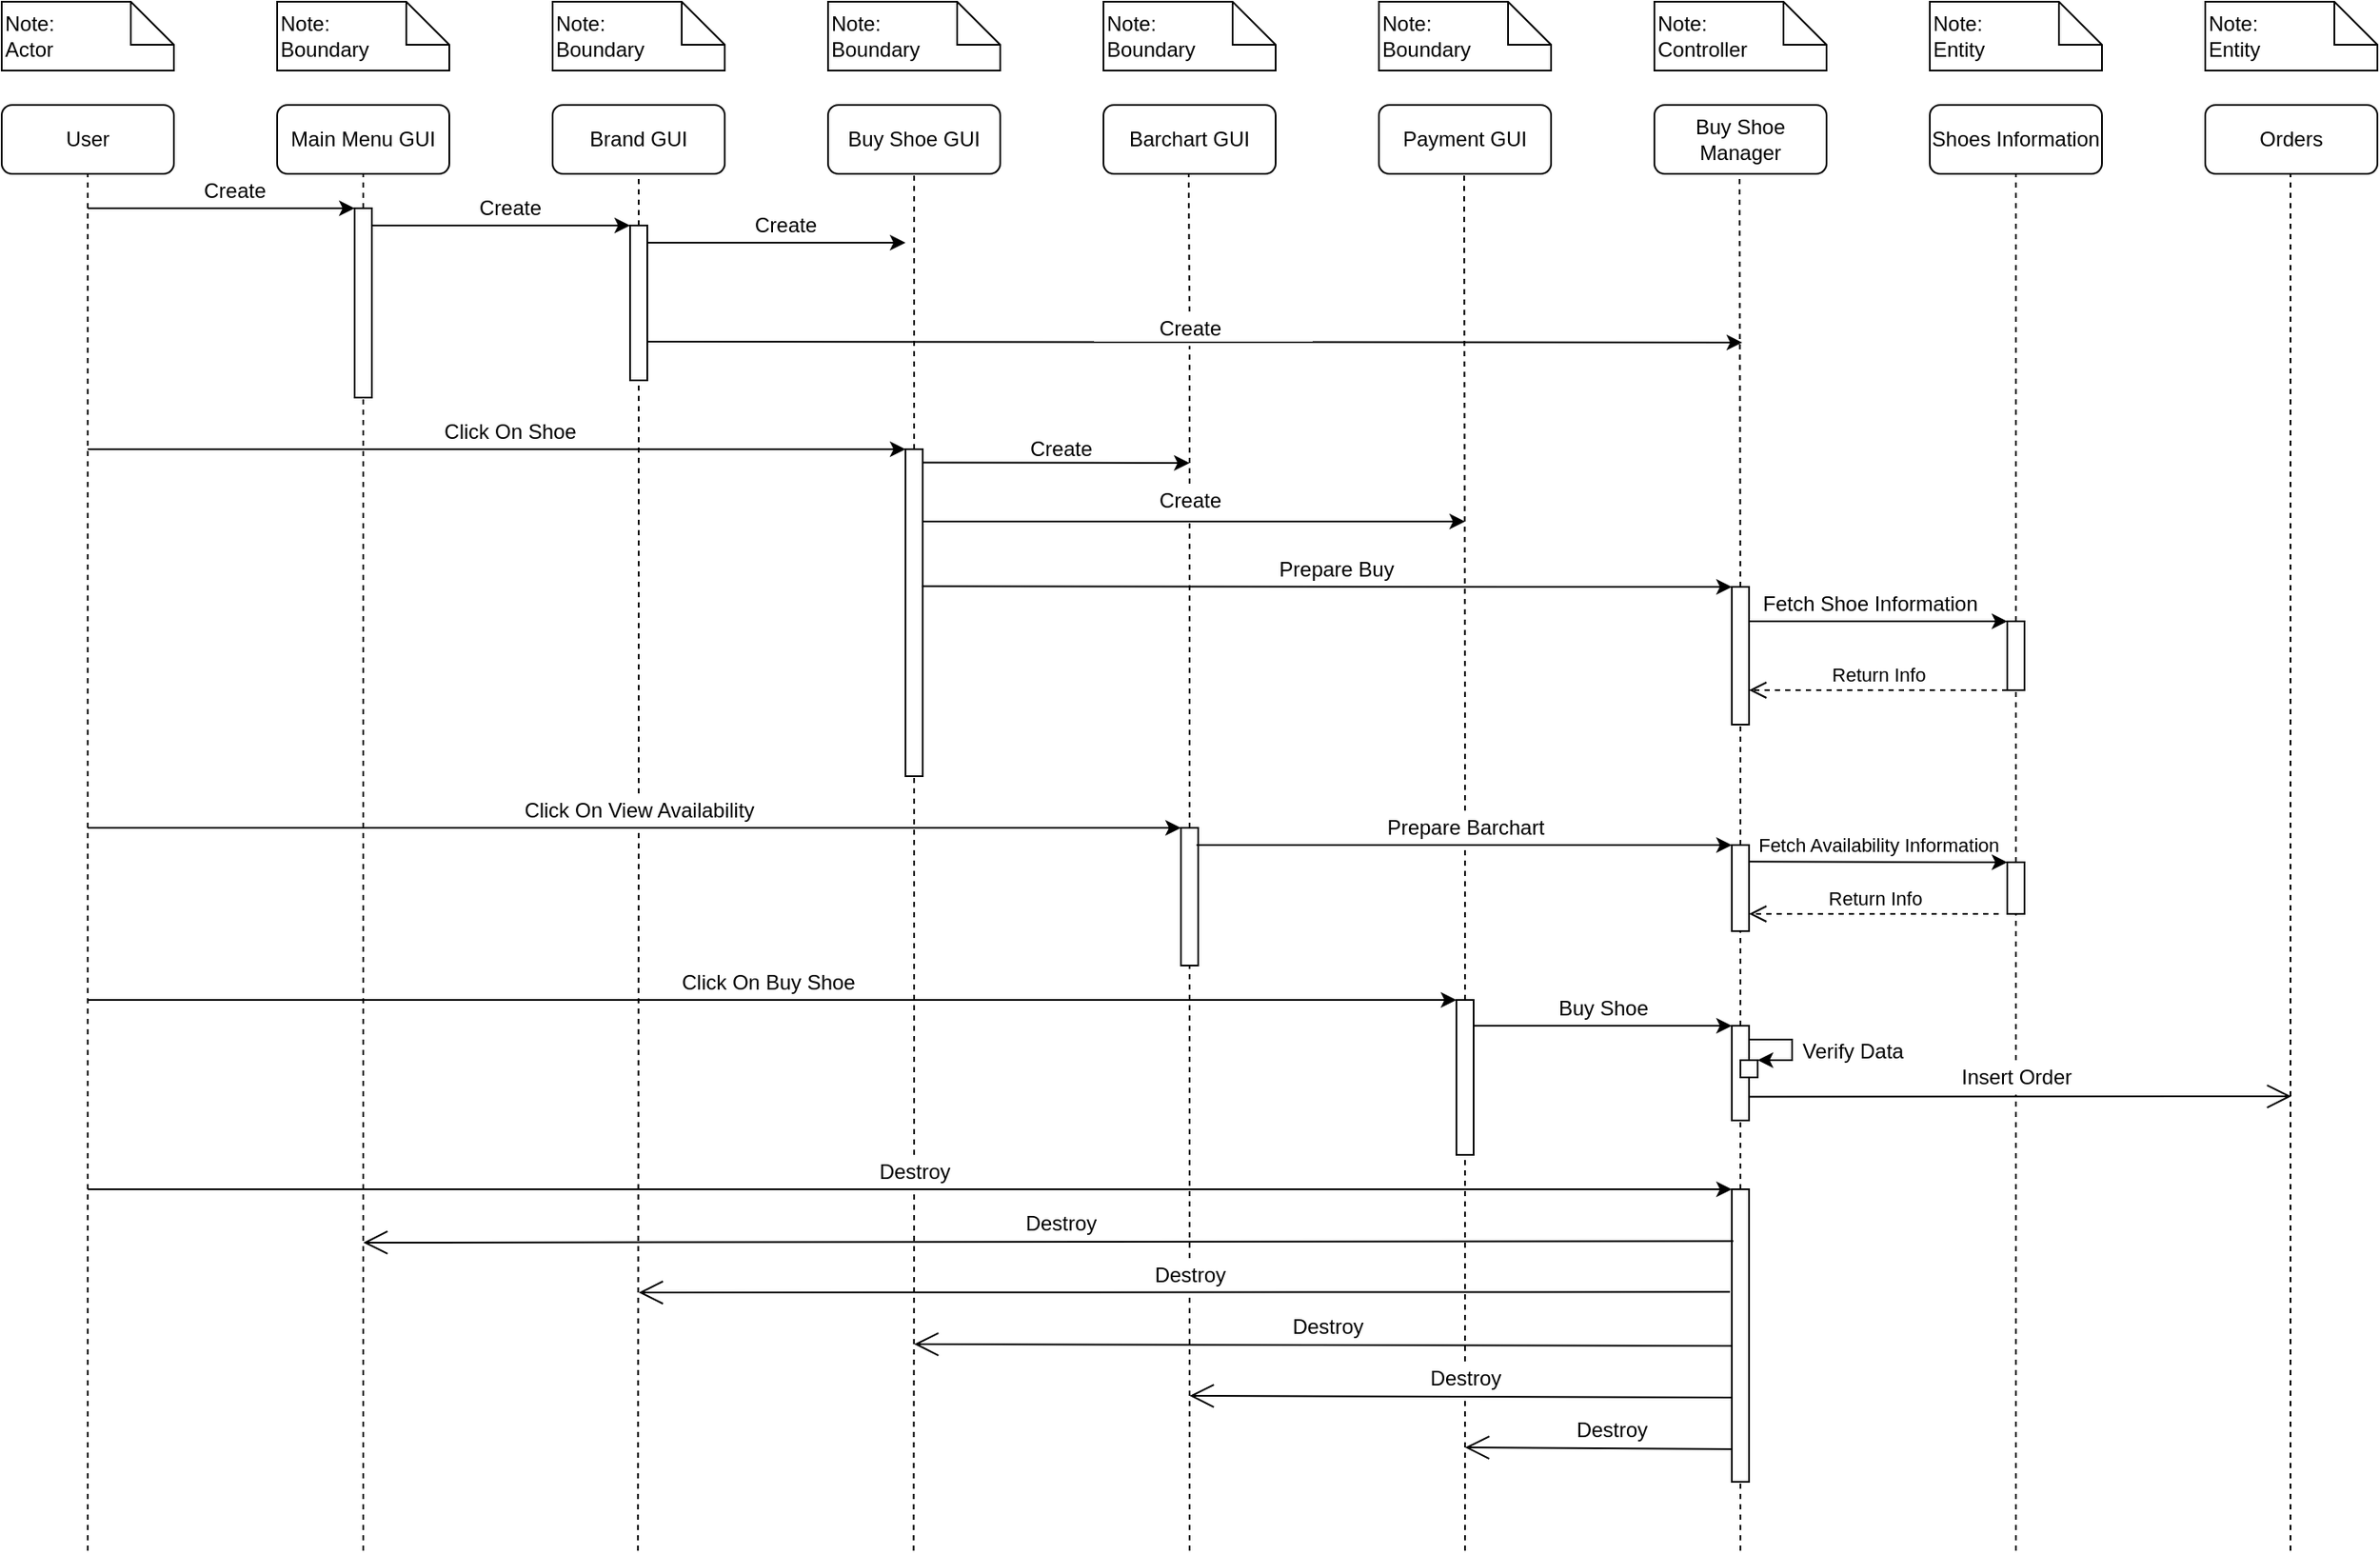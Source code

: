 <mxfile version="13.9.9" type="device"><diagram id="f0jkTLc7DL1tWcBTImbe" name="Pagina-1"><mxGraphModel dx="1086" dy="626" grid="1" gridSize="10" guides="1" tooltips="1" connect="1" arrows="1" fold="1" page="1" pageScale="1" pageWidth="827" pageHeight="1169" math="0" shadow="0"><root><mxCell id="0"/><mxCell id="1" parent="0"/><mxCell id="nC6WiTaF_yCz1gAFBZZ4-1" value="Note:&lt;br&gt;Actor" style="shape=note2;boundedLbl=1;whiteSpace=wrap;html=1;size=25;verticalAlign=middle;align=left;" parent="1" vertex="1"><mxGeometry x="40" y="20" width="100" height="40" as="geometry"/></mxCell><mxCell id="nC6WiTaF_yCz1gAFBZZ4-2" value="User" style="rounded=1;whiteSpace=wrap;html=1;align=center;" parent="1" vertex="1"><mxGeometry x="40" y="80" width="100" height="40" as="geometry"/></mxCell><mxCell id="nC6WiTaF_yCz1gAFBZZ4-3" value="Note:&lt;br&gt;Boundary" style="shape=note2;boundedLbl=1;whiteSpace=wrap;html=1;size=25;verticalAlign=middle;align=left;" parent="1" vertex="1"><mxGeometry x="200" y="20" width="100" height="40" as="geometry"/></mxCell><mxCell id="nC6WiTaF_yCz1gAFBZZ4-4" value="Main Menu GUI" style="rounded=1;whiteSpace=wrap;html=1;align=center;" parent="1" vertex="1"><mxGeometry x="200" y="80" width="100" height="40" as="geometry"/></mxCell><mxCell id="nC6WiTaF_yCz1gAFBZZ4-5" value="Note:&lt;br&gt;Boundary" style="shape=note2;boundedLbl=1;whiteSpace=wrap;html=1;size=25;verticalAlign=middle;align=left;" parent="1" vertex="1"><mxGeometry x="360" y="20" width="100" height="40" as="geometry"/></mxCell><mxCell id="nC6WiTaF_yCz1gAFBZZ4-6" value="Brand GUI" style="rounded=1;whiteSpace=wrap;html=1;align=center;" parent="1" vertex="1"><mxGeometry x="360" y="80" width="100" height="40" as="geometry"/></mxCell><mxCell id="nC6WiTaF_yCz1gAFBZZ4-7" value="Note:&lt;br&gt;Boundary" style="shape=note2;boundedLbl=1;whiteSpace=wrap;html=1;size=25;verticalAlign=middle;align=left;" parent="1" vertex="1"><mxGeometry x="520" y="20" width="100" height="40" as="geometry"/></mxCell><mxCell id="nC6WiTaF_yCz1gAFBZZ4-8" value="Buy Shoe GUI" style="rounded=1;whiteSpace=wrap;html=1;align=center;" parent="1" vertex="1"><mxGeometry x="520" y="80" width="100" height="40" as="geometry"/></mxCell><mxCell id="nC6WiTaF_yCz1gAFBZZ4-12" value="Note:&lt;br&gt;Boundary" style="shape=note2;boundedLbl=1;whiteSpace=wrap;html=1;size=25;verticalAlign=middle;align=left;" parent="1" vertex="1"><mxGeometry x="680" y="20" width="100" height="40" as="geometry"/></mxCell><mxCell id="nC6WiTaF_yCz1gAFBZZ4-13" value="Barchart GUI" style="rounded=1;whiteSpace=wrap;html=1;align=center;" parent="1" vertex="1"><mxGeometry x="680" y="80" width="100" height="40" as="geometry"/></mxCell><mxCell id="nC6WiTaF_yCz1gAFBZZ4-14" value="Note:&lt;br&gt;Boundary" style="shape=note2;boundedLbl=1;whiteSpace=wrap;html=1;size=25;verticalAlign=middle;align=left;" parent="1" vertex="1"><mxGeometry x="840" y="20" width="100" height="40" as="geometry"/></mxCell><mxCell id="nC6WiTaF_yCz1gAFBZZ4-15" value="Payment GUI" style="rounded=1;whiteSpace=wrap;html=1;align=center;" parent="1" vertex="1"><mxGeometry x="840" y="80" width="100" height="40" as="geometry"/></mxCell><mxCell id="nC6WiTaF_yCz1gAFBZZ4-16" value="Note:&lt;br&gt;Controller" style="shape=note2;boundedLbl=1;whiteSpace=wrap;html=1;size=25;verticalAlign=middle;align=left;" parent="1" vertex="1"><mxGeometry x="1000" y="20" width="100" height="40" as="geometry"/></mxCell><mxCell id="nC6WiTaF_yCz1gAFBZZ4-17" value="Buy Shoe Manager" style="rounded=1;whiteSpace=wrap;html=1;align=center;" parent="1" vertex="1"><mxGeometry x="1000" y="80" width="100" height="40" as="geometry"/></mxCell><mxCell id="nC6WiTaF_yCz1gAFBZZ4-18" value="Note:&lt;br&gt;Entity" style="shape=note2;boundedLbl=1;whiteSpace=wrap;html=1;size=25;verticalAlign=middle;align=left;" parent="1" vertex="1"><mxGeometry x="1160" y="20" width="100" height="40" as="geometry"/></mxCell><mxCell id="nC6WiTaF_yCz1gAFBZZ4-19" value="Shoes Information" style="rounded=1;whiteSpace=wrap;html=1;align=center;" parent="1" vertex="1"><mxGeometry x="1160" y="80" width="100" height="40" as="geometry"/></mxCell><mxCell id="nC6WiTaF_yCz1gAFBZZ4-20" value="Note:&lt;br&gt;Entity" style="shape=note2;boundedLbl=1;whiteSpace=wrap;html=1;size=25;verticalAlign=middle;align=left;" parent="1" vertex="1"><mxGeometry x="1320" y="20" width="100" height="40" as="geometry"/></mxCell><mxCell id="nC6WiTaF_yCz1gAFBZZ4-21" value="Orders" style="rounded=1;whiteSpace=wrap;html=1;align=center;" parent="1" vertex="1"><mxGeometry x="1320" y="80" width="100" height="40" as="geometry"/></mxCell><mxCell id="nC6WiTaF_yCz1gAFBZZ4-22" value="" style="endArrow=none;dashed=1;html=1;entryX=0.5;entryY=1;entryDx=0;entryDy=0;" parent="1" target="nC6WiTaF_yCz1gAFBZZ4-2" edge="1"><mxGeometry width="50" height="50" relative="1" as="geometry"><mxPoint x="90" y="920" as="sourcePoint"/><mxPoint x="700" y="270" as="targetPoint"/></mxGeometry></mxCell><mxCell id="nC6WiTaF_yCz1gAFBZZ4-23" value="" style="rounded=0;whiteSpace=wrap;html=1;align=center;" parent="1" vertex="1"><mxGeometry x="245" y="140" width="10" height="110" as="geometry"/></mxCell><mxCell id="nC6WiTaF_yCz1gAFBZZ4-24" value="" style="endArrow=none;dashed=1;html=1;entryX=0.5;entryY=1;entryDx=0;entryDy=0;exitX=0.5;exitY=0;exitDx=0;exitDy=0;" parent="1" source="nC6WiTaF_yCz1gAFBZZ4-23" target="nC6WiTaF_yCz1gAFBZZ4-4" edge="1"><mxGeometry width="50" height="50" relative="1" as="geometry"><mxPoint x="440" y="250" as="sourcePoint"/><mxPoint x="490" y="200" as="targetPoint"/></mxGeometry></mxCell><mxCell id="nC6WiTaF_yCz1gAFBZZ4-25" value="" style="endArrow=classic;html=1;entryX=0;entryY=0;entryDx=0;entryDy=0;" parent="1" target="nC6WiTaF_yCz1gAFBZZ4-23" edge="1"><mxGeometry width="50" height="50" relative="1" as="geometry"><mxPoint x="90" y="140" as="sourcePoint"/><mxPoint x="480" y="200" as="targetPoint"/></mxGeometry></mxCell><mxCell id="nC6WiTaF_yCz1gAFBZZ4-26" value="Create" style="text;html=1;align=center;verticalAlign=middle;resizable=0;points=[];autosize=1;" parent="1" vertex="1"><mxGeometry x="150" y="120" width="50" height="20" as="geometry"/></mxCell><mxCell id="nC6WiTaF_yCz1gAFBZZ4-28" value="" style="endArrow=none;dashed=1;html=1;entryX=0.5;entryY=1;entryDx=0;entryDy=0;" parent="1" target="nC6WiTaF_yCz1gAFBZZ4-6" edge="1"><mxGeometry width="50" height="50" relative="1" as="geometry"><mxPoint x="410" y="150" as="sourcePoint"/><mxPoint x="430" y="130" as="targetPoint"/></mxGeometry></mxCell><mxCell id="nC6WiTaF_yCz1gAFBZZ4-29" value="" style="rounded=0;whiteSpace=wrap;html=1;align=center;" parent="1" vertex="1"><mxGeometry x="405" y="150" width="10" height="90" as="geometry"/></mxCell><mxCell id="nC6WiTaF_yCz1gAFBZZ4-31" value="" style="endArrow=classic;html=1;entryX=0;entryY=0;entryDx=0;entryDy=0;" parent="1" target="nC6WiTaF_yCz1gAFBZZ4-29" edge="1"><mxGeometry width="50" height="50" relative="1" as="geometry"><mxPoint x="255" y="150" as="sourcePoint"/><mxPoint x="480" y="190" as="targetPoint"/></mxGeometry></mxCell><mxCell id="nC6WiTaF_yCz1gAFBZZ4-32" value="Create" style="text;html=1;align=center;verticalAlign=middle;resizable=0;points=[];autosize=1;" parent="1" vertex="1"><mxGeometry x="310" y="130" width="50" height="20" as="geometry"/></mxCell><mxCell id="nC6WiTaF_yCz1gAFBZZ4-33" value="" style="endArrow=none;dashed=1;html=1;entryX=0.5;entryY=1;entryDx=0;entryDy=0;" parent="1" target="nC6WiTaF_yCz1gAFBZZ4-8" edge="1"><mxGeometry width="50" height="50" relative="1" as="geometry"><mxPoint x="570" y="160" as="sourcePoint"/><mxPoint x="580" y="180" as="targetPoint"/></mxGeometry></mxCell><mxCell id="nC6WiTaF_yCz1gAFBZZ4-34" value="" style="endArrow=none;dashed=1;html=1;entryX=0.5;entryY=1;entryDx=0;entryDy=0;" parent="1" source="nC6WiTaF_yCz1gAFBZZ4-44" edge="1"><mxGeometry width="50" height="50" relative="1" as="geometry"><mxPoint x="730" y="720" as="sourcePoint"/><mxPoint x="729.5" y="120" as="targetPoint"/></mxGeometry></mxCell><mxCell id="nC6WiTaF_yCz1gAFBZZ4-35" value="" style="endArrow=none;dashed=1;html=1;entryX=0.5;entryY=1;entryDx=0;entryDy=0;" parent="1" edge="1"><mxGeometry width="50" height="50" relative="1" as="geometry"><mxPoint x="890" y="430" as="sourcePoint"/><mxPoint x="889.5" y="120" as="targetPoint"/></mxGeometry></mxCell><mxCell id="nC6WiTaF_yCz1gAFBZZ4-36" value="" style="endArrow=none;dashed=1;html=1;entryX=0.5;entryY=1;entryDx=0;entryDy=0;" parent="1" source="nC6WiTaF_yCz1gAFBZZ4-57" edge="1"><mxGeometry width="50" height="50" relative="1" as="geometry"><mxPoint x="1050" y="720" as="sourcePoint"/><mxPoint x="1049.5" y="120" as="targetPoint"/></mxGeometry></mxCell><mxCell id="nC6WiTaF_yCz1gAFBZZ4-39" value="" style="endArrow=classic;html=1;entryX=0;entryY=0;entryDx=0;entryDy=0;" parent="1" edge="1"><mxGeometry width="50" height="50" relative="1" as="geometry"><mxPoint x="415" y="160" as="sourcePoint"/><mxPoint x="565" y="160" as="targetPoint"/></mxGeometry></mxCell><mxCell id="nC6WiTaF_yCz1gAFBZZ4-40" value="" style="endArrow=classic;html=1;exitX=1;exitY=0.75;exitDx=0;exitDy=0;" parent="1" source="nC6WiTaF_yCz1gAFBZZ4-29" edge="1"><mxGeometry width="50" height="50" relative="1" as="geometry"><mxPoint x="690" y="170" as="sourcePoint"/><mxPoint x="1051" y="218" as="targetPoint"/></mxGeometry></mxCell><mxCell id="nC6WiTaF_yCz1gAFBZZ4-41" value="" style="endArrow=classic;html=1;exitX=0.886;exitY=0.041;exitDx=0;exitDy=0;exitPerimeter=0;" parent="1" source="nC6WiTaF_yCz1gAFBZZ4-53" edge="1"><mxGeometry width="50" height="50" relative="1" as="geometry"><mxPoint x="630" y="190" as="sourcePoint"/><mxPoint x="730" y="288" as="targetPoint"/><Array as="points"/></mxGeometry></mxCell><mxCell id="nC6WiTaF_yCz1gAFBZZ4-42" value="" style="endArrow=classic;html=1;exitX=0.5;exitY=0.221;exitDx=0;exitDy=0;exitPerimeter=0;" parent="1" source="nC6WiTaF_yCz1gAFBZZ4-53" edge="1"><mxGeometry width="50" height="50" relative="1" as="geometry"><mxPoint x="670" y="210" as="sourcePoint"/><mxPoint x="890" y="322" as="targetPoint"/></mxGeometry></mxCell><mxCell id="nC6WiTaF_yCz1gAFBZZ4-43" value="Create" style="text;html=1;align=center;verticalAlign=middle;resizable=0;points=[];autosize=1;" parent="1" vertex="1"><mxGeometry x="470" y="140" width="50" height="20" as="geometry"/></mxCell><mxCell id="nC6WiTaF_yCz1gAFBZZ4-45" value="Create" style="text;html=1;align=center;verticalAlign=middle;resizable=0;points=[];autosize=1;" parent="1" vertex="1"><mxGeometry x="630" y="270" width="50" height="20" as="geometry"/></mxCell><mxCell id="nC6WiTaF_yCz1gAFBZZ4-47" value="" style="endArrow=none;dashed=1;html=1;entryX=0.5;entryY=1;entryDx=0;entryDy=0;" parent="1" target="nC6WiTaF_yCz1gAFBZZ4-23" edge="1"><mxGeometry width="50" height="50" relative="1" as="geometry"><mxPoint x="250" y="920" as="sourcePoint"/><mxPoint x="248" y="270" as="targetPoint"/></mxGeometry></mxCell><mxCell id="nC6WiTaF_yCz1gAFBZZ4-48" value="" style="endArrow=none;dashed=1;html=1;entryX=0.5;entryY=1;entryDx=0;entryDy=0;" parent="1" source="nC6WiTaF_yCz1gAFBZZ4-74" target="nC6WiTaF_yCz1gAFBZZ4-29" edge="1"><mxGeometry width="50" height="50" relative="1" as="geometry"><mxPoint x="409.58" y="720" as="sourcePoint"/><mxPoint x="409.58" y="250" as="targetPoint"/></mxGeometry></mxCell><mxCell id="nC6WiTaF_yCz1gAFBZZ4-49" value="" style="endArrow=none;dashed=1;html=1;" parent="1" source="nC6WiTaF_yCz1gAFBZZ4-53" edge="1"><mxGeometry width="50" height="50" relative="1" as="geometry"><mxPoint x="569.71" y="720" as="sourcePoint"/><mxPoint x="570" y="160" as="targetPoint"/></mxGeometry></mxCell><mxCell id="nC6WiTaF_yCz1gAFBZZ4-50" value="" style="endArrow=none;dashed=1;html=1;entryX=0.5;entryY=1;entryDx=0;entryDy=0;" parent="1" source="nC6WiTaF_yCz1gAFBZZ4-61" target="nC6WiTaF_yCz1gAFBZZ4-19" edge="1"><mxGeometry width="50" height="50" relative="1" as="geometry"><mxPoint x="1210" y="720" as="sourcePoint"/><mxPoint x="1260" y="230" as="targetPoint"/></mxGeometry></mxCell><mxCell id="nC6WiTaF_yCz1gAFBZZ4-51" value="" style="endArrow=none;dashed=1;html=1;entryX=0.5;entryY=1;entryDx=0;entryDy=0;" parent="1" edge="1"><mxGeometry width="50" height="50" relative="1" as="geometry"><mxPoint x="1369.5" y="920" as="sourcePoint"/><mxPoint x="1369.5" y="120" as="targetPoint"/></mxGeometry></mxCell><mxCell id="nC6WiTaF_yCz1gAFBZZ4-52" value="" style="endArrow=classic;html=1;entryX=0;entryY=0;entryDx=0;entryDy=0;" parent="1" target="nC6WiTaF_yCz1gAFBZZ4-53" edge="1"><mxGeometry width="50" height="50" relative="1" as="geometry"><mxPoint x="90" y="280" as="sourcePoint"/><mxPoint x="570" y="280" as="targetPoint"/></mxGeometry></mxCell><mxCell id="nC6WiTaF_yCz1gAFBZZ4-53" value="" style="rounded=0;whiteSpace=wrap;html=1;align=center;" parent="1" vertex="1"><mxGeometry x="565" y="280" width="10" height="190" as="geometry"/></mxCell><mxCell id="nC6WiTaF_yCz1gAFBZZ4-55" value="" style="endArrow=none;dashed=1;html=1;entryX=0.5;entryY=1;entryDx=0;entryDy=0;" parent="1" source="nC6WiTaF_yCz1gAFBZZ4-103" target="nC6WiTaF_yCz1gAFBZZ4-53" edge="1"><mxGeometry width="50" height="50" relative="1" as="geometry"><mxPoint x="569.71" y="820" as="sourcePoint"/><mxPoint x="570" y="200" as="targetPoint"/></mxGeometry></mxCell><mxCell id="nC6WiTaF_yCz1gAFBZZ4-56" value="Click On Shoe" style="text;html=1;align=center;verticalAlign=middle;resizable=0;points=[];autosize=1;" parent="1" vertex="1"><mxGeometry x="290" y="260" width="90" height="20" as="geometry"/></mxCell><mxCell id="nC6WiTaF_yCz1gAFBZZ4-57" value="" style="rounded=0;whiteSpace=wrap;html=1;align=center;" parent="1" vertex="1"><mxGeometry x="1045" y="360" width="10" height="80" as="geometry"/></mxCell><mxCell id="nC6WiTaF_yCz1gAFBZZ4-58" value="" style="endArrow=none;dashed=1;html=1;entryX=0.5;entryY=1;entryDx=0;entryDy=0;" parent="1" source="nC6WiTaF_yCz1gAFBZZ4-76" target="nC6WiTaF_yCz1gAFBZZ4-57" edge="1"><mxGeometry width="50" height="50" relative="1" as="geometry"><mxPoint x="1050" y="720" as="sourcePoint"/><mxPoint x="1049.5" y="120" as="targetPoint"/></mxGeometry></mxCell><mxCell id="nC6WiTaF_yCz1gAFBZZ4-59" value="" style="endArrow=classic;html=1;entryX=0;entryY=0;entryDx=0;entryDy=0;exitX=0.94;exitY=0.419;exitDx=0;exitDy=0;exitPerimeter=0;" parent="1" source="nC6WiTaF_yCz1gAFBZZ4-53" target="nC6WiTaF_yCz1gAFBZZ4-57" edge="1"><mxGeometry width="50" height="50" relative="1" as="geometry"><mxPoint x="580" y="360" as="sourcePoint"/><mxPoint x="700" y="310" as="targetPoint"/><Array as="points"><mxPoint x="930" y="360"/></Array></mxGeometry></mxCell><mxCell id="nC6WiTaF_yCz1gAFBZZ4-60" value="Prepare Buy" style="text;html=1;align=center;verticalAlign=middle;resizable=0;points=[];autosize=1;" parent="1" vertex="1"><mxGeometry x="775" y="340" width="80" height="20" as="geometry"/></mxCell><mxCell id="nC6WiTaF_yCz1gAFBZZ4-61" value="" style="rounded=0;whiteSpace=wrap;html=1;align=center;" parent="1" vertex="1"><mxGeometry x="1205" y="380" width="10" height="40" as="geometry"/></mxCell><mxCell id="nC6WiTaF_yCz1gAFBZZ4-62" value="" style="endArrow=none;dashed=1;html=1;entryX=0.5;entryY=1;entryDx=0;entryDy=0;" parent="1" source="nC6WiTaF_yCz1gAFBZZ4-79" target="nC6WiTaF_yCz1gAFBZZ4-61" edge="1"><mxGeometry width="50" height="50" relative="1" as="geometry"><mxPoint x="1210" y="720" as="sourcePoint"/><mxPoint x="1210" y="120" as="targetPoint"/></mxGeometry></mxCell><mxCell id="nC6WiTaF_yCz1gAFBZZ4-63" value="" style="endArrow=classic;html=1;entryX=0;entryY=0;entryDx=0;entryDy=0;exitX=1;exitY=0.25;exitDx=0;exitDy=0;" parent="1" source="nC6WiTaF_yCz1gAFBZZ4-57" target="nC6WiTaF_yCz1gAFBZZ4-61" edge="1"><mxGeometry width="50" height="50" relative="1" as="geometry"><mxPoint x="1056" y="320" as="sourcePoint"/><mxPoint x="1080" y="300" as="targetPoint"/></mxGeometry></mxCell><mxCell id="nC6WiTaF_yCz1gAFBZZ4-64" value="Fetch Shoe Information" style="text;html=1;align=center;verticalAlign=middle;resizable=0;points=[];autosize=1;" parent="1" vertex="1"><mxGeometry x="1055" y="360" width="140" height="20" as="geometry"/></mxCell><mxCell id="nC6WiTaF_yCz1gAFBZZ4-65" value="Return Info" style="html=1;verticalAlign=bottom;endArrow=open;dashed=1;endSize=8;exitX=0;exitY=1;exitDx=0;exitDy=0;entryX=1;entryY=0.75;entryDx=0;entryDy=0;" parent="1" source="nC6WiTaF_yCz1gAFBZZ4-61" target="nC6WiTaF_yCz1gAFBZZ4-57" edge="1"><mxGeometry relative="1" as="geometry"><mxPoint x="1180" y="354.58" as="sourcePoint"/><mxPoint x="1100" y="354.58" as="targetPoint"/></mxGeometry></mxCell><mxCell id="nC6WiTaF_yCz1gAFBZZ4-67" value="" style="endArrow=none;dashed=1;html=1;entryX=0.5;entryY=1;entryDx=0;entryDy=0;" parent="1" source="nC6WiTaF_yCz1gAFBZZ4-81" edge="1"><mxGeometry width="50" height="50" relative="1" as="geometry"><mxPoint x="890" y="721" as="sourcePoint"/><mxPoint x="890" y="430.0" as="targetPoint"/></mxGeometry></mxCell><mxCell id="nC6WiTaF_yCz1gAFBZZ4-46" value="Create" style="text;html=1;align=center;verticalAlign=middle;resizable=0;points=[];autosize=1;" parent="1" vertex="1"><mxGeometry x="705" y="300" width="50" height="20" as="geometry"/></mxCell><mxCell id="nC6WiTaF_yCz1gAFBZZ4-70" value="" style="endArrow=none;dashed=1;html=1;entryX=0.5;entryY=1;entryDx=0;entryDy=0;" parent="1" source="nC6WiTaF_yCz1gAFBZZ4-71" target="nC6WiTaF_yCz1gAFBZZ4-46" edge="1"><mxGeometry width="50" height="50" relative="1" as="geometry"><mxPoint x="730" y="720" as="sourcePoint"/><mxPoint x="729.5" y="120" as="targetPoint"/></mxGeometry></mxCell><mxCell id="nC6WiTaF_yCz1gAFBZZ4-71" value="" style="rounded=0;whiteSpace=wrap;html=1;align=center;" parent="1" vertex="1"><mxGeometry x="725" y="500" width="10" height="80" as="geometry"/></mxCell><mxCell id="nC6WiTaF_yCz1gAFBZZ4-72" value="" style="endArrow=none;dashed=1;html=1;entryX=0.5;entryY=1;entryDx=0;entryDy=0;" parent="1" source="nC6WiTaF_yCz1gAFBZZ4-115" target="nC6WiTaF_yCz1gAFBZZ4-71" edge="1"><mxGeometry width="50" height="50" relative="1" as="geometry"><mxPoint x="730" y="920" as="sourcePoint"/><mxPoint x="730" y="320" as="targetPoint"/></mxGeometry></mxCell><mxCell id="nC6WiTaF_yCz1gAFBZZ4-73" value="" style="endArrow=classic;html=1;entryX=0;entryY=0;entryDx=0;entryDy=0;" parent="1" target="nC6WiTaF_yCz1gAFBZZ4-71" edge="1"><mxGeometry width="50" height="50" relative="1" as="geometry"><mxPoint x="90" y="500" as="sourcePoint"/><mxPoint x="500" y="390" as="targetPoint"/></mxGeometry></mxCell><mxCell id="nC6WiTaF_yCz1gAFBZZ4-74" value="Click On View Availability" style="text;html=1;align=center;verticalAlign=middle;resizable=0;points=[];autosize=1;" parent="1" vertex="1"><mxGeometry x="335" y="480" width="150" height="20" as="geometry"/></mxCell><mxCell id="nC6WiTaF_yCz1gAFBZZ4-75" value="" style="endArrow=none;dashed=1;html=1;entryX=0.5;entryY=1;entryDx=0;entryDy=0;" parent="1" target="nC6WiTaF_yCz1gAFBZZ4-74" edge="1"><mxGeometry width="50" height="50" relative="1" as="geometry"><mxPoint x="409.58" y="920" as="sourcePoint"/><mxPoint x="410" y="240" as="targetPoint"/></mxGeometry></mxCell><mxCell id="nC6WiTaF_yCz1gAFBZZ4-76" value="" style="rounded=0;whiteSpace=wrap;html=1;align=center;" parent="1" vertex="1"><mxGeometry x="1045" y="510" width="10" height="50" as="geometry"/></mxCell><mxCell id="nC6WiTaF_yCz1gAFBZZ4-77" value="" style="endArrow=none;dashed=1;html=1;entryX=0.5;entryY=1;entryDx=0;entryDy=0;" parent="1" source="nC6WiTaF_yCz1gAFBZZ4-91" target="nC6WiTaF_yCz1gAFBZZ4-76" edge="1"><mxGeometry width="50" height="50" relative="1" as="geometry"><mxPoint x="1050" y="720" as="sourcePoint"/><mxPoint x="1050" y="440.0" as="targetPoint"/></mxGeometry></mxCell><mxCell id="nC6WiTaF_yCz1gAFBZZ4-78" value="" style="endArrow=classic;html=1;entryX=0;entryY=0;entryDx=0;entryDy=0;" parent="1" target="nC6WiTaF_yCz1gAFBZZ4-76" edge="1"><mxGeometry width="50" height="50" relative="1" as="geometry"><mxPoint x="734" y="510" as="sourcePoint"/><mxPoint x="1050" y="510" as="targetPoint"/></mxGeometry></mxCell><mxCell id="nC6WiTaF_yCz1gAFBZZ4-79" value="" style="rounded=0;whiteSpace=wrap;html=1;align=center;" parent="1" vertex="1"><mxGeometry x="1205" y="520" width="10" height="30" as="geometry"/></mxCell><mxCell id="nC6WiTaF_yCz1gAFBZZ4-80" value="" style="endArrow=none;dashed=1;html=1;entryX=0.5;entryY=1;entryDx=0;entryDy=0;" parent="1" source="nC6WiTaF_yCz1gAFBZZ4-96" target="nC6WiTaF_yCz1gAFBZZ4-79" edge="1"><mxGeometry width="50" height="50" relative="1" as="geometry"><mxPoint x="1210.0" y="720" as="sourcePoint"/><mxPoint x="1205.0" y="420.0" as="targetPoint"/></mxGeometry></mxCell><mxCell id="nC6WiTaF_yCz1gAFBZZ4-81" value="Prepare Barchart" style="text;html=1;align=center;verticalAlign=middle;resizable=0;points=[];autosize=1;" parent="1" vertex="1"><mxGeometry x="835" y="490" width="110" height="20" as="geometry"/></mxCell><mxCell id="nC6WiTaF_yCz1gAFBZZ4-82" value="" style="endArrow=none;dashed=1;html=1;entryX=0.5;entryY=1;entryDx=0;entryDy=0;" parent="1" source="nC6WiTaF_yCz1gAFBZZ4-86" target="nC6WiTaF_yCz1gAFBZZ4-81" edge="1"><mxGeometry width="50" height="50" relative="1" as="geometry"><mxPoint x="890.0" y="721" as="sourcePoint"/><mxPoint x="890.0" y="430.0" as="targetPoint"/></mxGeometry></mxCell><mxCell id="nC6WiTaF_yCz1gAFBZZ4-83" value="" style="endArrow=classic;html=1;entryX=0;entryY=0;entryDx=0;entryDy=0;exitX=0.967;exitY=0.192;exitDx=0;exitDy=0;exitPerimeter=0;" parent="1" source="nC6WiTaF_yCz1gAFBZZ4-76" target="nC6WiTaF_yCz1gAFBZZ4-79" edge="1"><mxGeometry width="50" height="50" relative="1" as="geometry"><mxPoint x="1060" y="490" as="sourcePoint"/><mxPoint x="1110" y="440" as="targetPoint"/></mxGeometry></mxCell><mxCell id="nC6WiTaF_yCz1gAFBZZ4-84" value="Fetch Availability Information" style="text;html=1;align=center;verticalAlign=middle;resizable=0;points=[];autosize=1;fontSize=11;" parent="1" vertex="1"><mxGeometry x="1050" y="500" width="160" height="20" as="geometry"/></mxCell><mxCell id="nC6WiTaF_yCz1gAFBZZ4-85" value="Return Info" style="html=1;verticalAlign=bottom;endArrow=open;dashed=1;endSize=8;exitX=0;exitY=1;exitDx=0;exitDy=0;entryX=1;entryY=0.75;entryDx=0;entryDy=0;" parent="1" edge="1"><mxGeometry relative="1" as="geometry"><mxPoint x="1200" y="550.0" as="sourcePoint"/><mxPoint x="1055" y="550.0" as="targetPoint"/></mxGeometry></mxCell><mxCell id="nC6WiTaF_yCz1gAFBZZ4-86" value="" style="rounded=0;whiteSpace=wrap;html=1;align=center;" parent="1" vertex="1"><mxGeometry x="885" y="600" width="10" height="90" as="geometry"/></mxCell><mxCell id="nC6WiTaF_yCz1gAFBZZ4-87" value="" style="endArrow=none;dashed=1;html=1;entryX=0.5;entryY=1;entryDx=0;entryDy=0;" parent="1" source="nC6WiTaF_yCz1gAFBZZ4-125" target="nC6WiTaF_yCz1gAFBZZ4-86" edge="1"><mxGeometry width="50" height="50" relative="1" as="geometry"><mxPoint x="890.0" y="920" as="sourcePoint"/><mxPoint x="890" y="510" as="targetPoint"/></mxGeometry></mxCell><mxCell id="nC6WiTaF_yCz1gAFBZZ4-88" value="" style="endArrow=classic;html=1;fontSize=11;entryX=0;entryY=0;entryDx=0;entryDy=0;" parent="1" target="nC6WiTaF_yCz1gAFBZZ4-86" edge="1"><mxGeometry width="50" height="50" relative="1" as="geometry"><mxPoint x="90" y="600" as="sourcePoint"/><mxPoint x="500" y="430" as="targetPoint"/></mxGeometry></mxCell><mxCell id="nC6WiTaF_yCz1gAFBZZ4-89" value="Click On Buy Shoe" style="text;html=1;align=center;verticalAlign=middle;resizable=0;points=[];autosize=1;fontSize=12;" parent="1" vertex="1"><mxGeometry x="425" y="580" width="120" height="20" as="geometry"/></mxCell><mxCell id="nC6WiTaF_yCz1gAFBZZ4-91" value="" style="rounded=0;whiteSpace=wrap;html=1;align=center;" parent="1" vertex="1"><mxGeometry x="1045" y="615" width="10" height="55" as="geometry"/></mxCell><mxCell id="nC6WiTaF_yCz1gAFBZZ4-92" value="" style="endArrow=none;dashed=1;html=1;entryX=0.5;entryY=1;entryDx=0;entryDy=0;" parent="1" source="nC6WiTaF_yCz1gAFBZZ4-100" target="nC6WiTaF_yCz1gAFBZZ4-91" edge="1"><mxGeometry width="50" height="50" relative="1" as="geometry"><mxPoint x="1050" y="820" as="sourcePoint"/><mxPoint x="1050" y="560" as="targetPoint"/></mxGeometry></mxCell><mxCell id="nC6WiTaF_yCz1gAFBZZ4-93" value="" style="endArrow=classic;html=1;fontSize=11;entryX=0;entryY=0;entryDx=0;entryDy=0;" parent="1" target="nC6WiTaF_yCz1gAFBZZ4-91" edge="1"><mxGeometry width="50" height="50" relative="1" as="geometry"><mxPoint x="895" y="615" as="sourcePoint"/><mxPoint x="800" y="430" as="targetPoint"/></mxGeometry></mxCell><mxCell id="nC6WiTaF_yCz1gAFBZZ4-94" value="Buy Shoe" style="text;html=1;align=center;verticalAlign=middle;resizable=0;points=[];autosize=1;fontSize=12;" parent="1" vertex="1"><mxGeometry x="935" y="595" width="70" height="20" as="geometry"/></mxCell><mxCell id="nC6WiTaF_yCz1gAFBZZ4-95" value="" style="endArrow=open;endFill=1;endSize=12;html=1;fontSize=11;exitX=1;exitY=0.75;exitDx=0;exitDy=0;" parent="1" source="nC6WiTaF_yCz1gAFBZZ4-91" edge="1"><mxGeometry width="160" relative="1" as="geometry"><mxPoint x="1210" y="639.41" as="sourcePoint"/><mxPoint x="1370" y="656" as="targetPoint"/></mxGeometry></mxCell><mxCell id="nC6WiTaF_yCz1gAFBZZ4-96" value="Insert Order" style="text;html=1;align=center;verticalAlign=middle;resizable=0;points=[];autosize=1;fontSize=12;" parent="1" vertex="1"><mxGeometry x="1170" y="635" width="80" height="20" as="geometry"/></mxCell><mxCell id="nC6WiTaF_yCz1gAFBZZ4-97" value="" style="endArrow=none;dashed=1;html=1;entryX=0.5;entryY=1;entryDx=0;entryDy=0;" parent="1" target="nC6WiTaF_yCz1gAFBZZ4-96" edge="1"><mxGeometry width="50" height="50" relative="1" as="geometry"><mxPoint x="1210" y="920" as="sourcePoint"/><mxPoint x="1205" y="550" as="targetPoint"/></mxGeometry></mxCell><mxCell id="nC6WiTaF_yCz1gAFBZZ4-44" value="Create" style="text;html=1;align=center;verticalAlign=middle;resizable=0;points=[];autosize=1;" parent="1" vertex="1"><mxGeometry x="705" y="200" width="50" height="20" as="geometry"/></mxCell><mxCell id="nC6WiTaF_yCz1gAFBZZ4-99" value="" style="endArrow=none;dashed=1;html=1;entryX=0.5;entryY=1;entryDx=0;entryDy=0;" parent="1" source="nC6WiTaF_yCz1gAFBZZ4-46" target="nC6WiTaF_yCz1gAFBZZ4-44" edge="1"><mxGeometry width="50" height="50" relative="1" as="geometry"><mxPoint x="729.974" y="300" as="sourcePoint"/><mxPoint x="729.5" y="120" as="targetPoint"/></mxGeometry></mxCell><mxCell id="nC6WiTaF_yCz1gAFBZZ4-100" value="" style="rounded=0;whiteSpace=wrap;html=1;align=center;" parent="1" vertex="1"><mxGeometry x="1045" y="710" width="10" height="170" as="geometry"/></mxCell><mxCell id="nC6WiTaF_yCz1gAFBZZ4-101" value="" style="endArrow=none;dashed=1;html=1;entryX=0.5;entryY=1;entryDx=0;entryDy=0;" parent="1" target="nC6WiTaF_yCz1gAFBZZ4-100" edge="1"><mxGeometry width="50" height="50" relative="1" as="geometry"><mxPoint x="1050.0" y="920" as="sourcePoint"/><mxPoint x="1050.0" y="650" as="targetPoint"/></mxGeometry></mxCell><mxCell id="nC6WiTaF_yCz1gAFBZZ4-102" value="" style="endArrow=classic;html=1;fontSize=11;entryX=0;entryY=0;entryDx=0;entryDy=0;" parent="1" target="nC6WiTaF_yCz1gAFBZZ4-100" edge="1"><mxGeometry width="50" height="50" relative="1" as="geometry"><mxPoint x="90" y="710" as="sourcePoint"/><mxPoint x="650" y="480" as="targetPoint"/></mxGeometry></mxCell><mxCell id="nC6WiTaF_yCz1gAFBZZ4-106" value="" style="rounded=0;whiteSpace=wrap;html=1;fontSize=11;align=center;direction=south;" parent="1" vertex="1"><mxGeometry x="1050" y="635" width="10" height="10" as="geometry"/></mxCell><mxCell id="nC6WiTaF_yCz1gAFBZZ4-107" value="" style="endArrow=classic;html=1;fontSize=11;entryX=0;entryY=0;entryDx=0;entryDy=0;rounded=0;" parent="1" target="nC6WiTaF_yCz1gAFBZZ4-106" edge="1"><mxGeometry width="50" height="50" relative="1" as="geometry"><mxPoint x="1055" y="623" as="sourcePoint"/><mxPoint x="990" y="590" as="targetPoint"/><Array as="points"><mxPoint x="1080" y="623"/><mxPoint x="1080" y="635"/></Array></mxGeometry></mxCell><mxCell id="nC6WiTaF_yCz1gAFBZZ4-108" value="Verify Data" style="text;html=1;align=center;verticalAlign=middle;resizable=0;points=[];autosize=1;fontSize=12;" parent="1" vertex="1"><mxGeometry x="1080" y="620" width="70" height="20" as="geometry"/></mxCell><mxCell id="nC6WiTaF_yCz1gAFBZZ4-109" value="" style="endArrow=open;endFill=1;endSize=12;html=1;fontSize=11;exitX=0.086;exitY=0.177;exitDx=0;exitDy=0;exitPerimeter=0;" parent="1" source="nC6WiTaF_yCz1gAFBZZ4-100" edge="1"><mxGeometry width="160" relative="1" as="geometry"><mxPoint x="1030" y="741" as="sourcePoint"/><mxPoint x="250" y="741" as="targetPoint"/></mxGeometry></mxCell><mxCell id="nC6WiTaF_yCz1gAFBZZ4-103" value="Destroy" style="text;html=1;align=center;verticalAlign=middle;resizable=0;points=[];autosize=1;fontSize=12;" parent="1" vertex="1"><mxGeometry x="540" y="690" width="60" height="20" as="geometry"/></mxCell><mxCell id="nC6WiTaF_yCz1gAFBZZ4-110" value="" style="endArrow=none;dashed=1;html=1;entryX=0.5;entryY=1;entryDx=0;entryDy=0;" parent="1" target="nC6WiTaF_yCz1gAFBZZ4-103" edge="1"><mxGeometry width="50" height="50" relative="1" as="geometry"><mxPoint x="569.71" y="920" as="sourcePoint"/><mxPoint x="570" y="470" as="targetPoint"/></mxGeometry></mxCell><mxCell id="nC6WiTaF_yCz1gAFBZZ4-111" value="Destroy" style="text;html=1;align=center;verticalAlign=middle;resizable=0;points=[];autosize=1;fontSize=12;" parent="1" vertex="1"><mxGeometry x="625" y="720" width="60" height="20" as="geometry"/></mxCell><mxCell id="nC6WiTaF_yCz1gAFBZZ4-114" value="" style="endArrow=open;endFill=1;endSize=12;html=1;fontSize=11;exitX=-0.105;exitY=0.351;exitDx=0;exitDy=0;exitPerimeter=0;" parent="1" source="nC6WiTaF_yCz1gAFBZZ4-100" edge="1"><mxGeometry width="160" relative="1" as="geometry"><mxPoint x="1045" y="770.36" as="sourcePoint"/><mxPoint x="410" y="770" as="targetPoint"/></mxGeometry></mxCell><mxCell id="nC6WiTaF_yCz1gAFBZZ4-117" value="" style="endArrow=open;endFill=1;endSize=12;html=1;fontSize=11;exitX=0;exitY=0.407;exitDx=0;exitDy=0;exitPerimeter=0;" parent="1" edge="1"><mxGeometry width="160" relative="1" as="geometry"><mxPoint x="1045" y="801.05" as="sourcePoint"/><mxPoint x="570" y="800" as="targetPoint"/></mxGeometry></mxCell><mxCell id="nC6WiTaF_yCz1gAFBZZ4-115" value="Destroy" style="text;html=1;align=center;verticalAlign=middle;resizable=0;points=[];autosize=1;fontSize=12;" parent="1" vertex="1"><mxGeometry x="700" y="750" width="60" height="20" as="geometry"/></mxCell><mxCell id="nC6WiTaF_yCz1gAFBZZ4-119" value="" style="endArrow=none;dashed=1;html=1;entryX=0.5;entryY=1;entryDx=0;entryDy=0;" parent="1" target="nC6WiTaF_yCz1gAFBZZ4-115" edge="1"><mxGeometry width="50" height="50" relative="1" as="geometry"><mxPoint x="730" y="920" as="sourcePoint"/><mxPoint x="730" y="580" as="targetPoint"/></mxGeometry></mxCell><mxCell id="nC6WiTaF_yCz1gAFBZZ4-120" value="Destroy" style="text;html=1;align=center;verticalAlign=middle;resizable=0;points=[];autosize=1;fontSize=12;" parent="1" vertex="1"><mxGeometry x="780" y="780" width="60" height="20" as="geometry"/></mxCell><mxCell id="nC6WiTaF_yCz1gAFBZZ4-124" value="" style="endArrow=open;endFill=1;endSize=12;html=1;fontSize=11;exitX=0;exitY=0.407;exitDx=0;exitDy=0;exitPerimeter=0;" parent="1" edge="1"><mxGeometry width="160" relative="1" as="geometry"><mxPoint x="1045" y="831.05" as="sourcePoint"/><mxPoint x="730" y="830" as="targetPoint"/></mxGeometry></mxCell><mxCell id="nC6WiTaF_yCz1gAFBZZ4-125" value="Destroy" style="text;html=1;align=center;verticalAlign=middle;resizable=0;points=[];autosize=1;fontSize=12;" parent="1" vertex="1"><mxGeometry x="860" y="810" width="60" height="20" as="geometry"/></mxCell><mxCell id="nC6WiTaF_yCz1gAFBZZ4-126" value="" style="endArrow=none;dashed=1;html=1;entryX=0.5;entryY=1;entryDx=0;entryDy=0;" parent="1" target="nC6WiTaF_yCz1gAFBZZ4-125" edge="1"><mxGeometry width="50" height="50" relative="1" as="geometry"><mxPoint x="890.0" y="920" as="sourcePoint"/><mxPoint x="890" y="690" as="targetPoint"/></mxGeometry></mxCell><mxCell id="nC6WiTaF_yCz1gAFBZZ4-127" value="" style="endArrow=open;endFill=1;endSize=12;html=1;fontSize=11;exitX=0;exitY=0.407;exitDx=0;exitDy=0;exitPerimeter=0;" parent="1" edge="1"><mxGeometry width="160" relative="1" as="geometry"><mxPoint x="1045" y="861.05" as="sourcePoint"/><mxPoint x="890" y="860" as="targetPoint"/></mxGeometry></mxCell><mxCell id="nC6WiTaF_yCz1gAFBZZ4-128" value="Destroy" style="text;html=1;align=center;verticalAlign=middle;resizable=0;points=[];autosize=1;fontSize=12;" parent="1" vertex="1"><mxGeometry x="945" y="840" width="60" height="20" as="geometry"/></mxCell></root></mxGraphModel></diagram></mxfile>